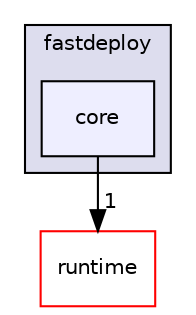 digraph "/build/FastDeploy/fastdeploy/core" {
  compound=true
  node [ fontsize="10", fontname="Helvetica"];
  edge [ labelfontsize="10", labelfontname="Helvetica"];
  subgraph clusterdir_8d8bcaa4a1ea2c1dd055659904dbf261 {
    graph [ bgcolor="#ddddee", pencolor="black", label="fastdeploy" fontname="Helvetica", fontsize="10", URL="dir_8d8bcaa4a1ea2c1dd055659904dbf261.html"]
  dir_808c42a7603a386b58c9d27155062635 [shape=box, label="core", style="filled", fillcolor="#eeeeff", pencolor="black", URL="dir_808c42a7603a386b58c9d27155062635.html"];
  }
  dir_87d66ec124a6d44fa3849c896e59737b [shape=box label="runtime" fillcolor="white" style="filled" color="red" URL="dir_87d66ec124a6d44fa3849c896e59737b.html"];
  dir_808c42a7603a386b58c9d27155062635->dir_87d66ec124a6d44fa3849c896e59737b [headlabel="1", labeldistance=1.5 headhref="dir_000022_000002.html"];
}
